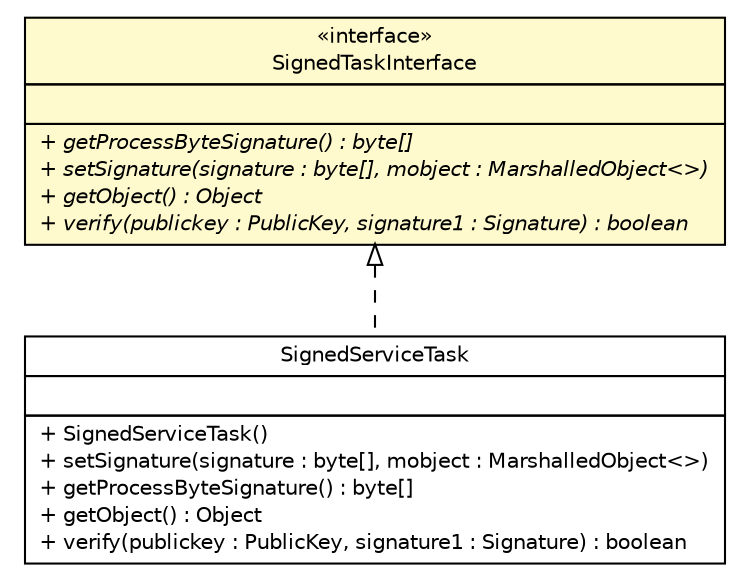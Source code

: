 #!/usr/local/bin/dot
#
# Class diagram 
# Generated by UMLGraph version R5_6 (http://www.umlgraph.org/)
#

digraph G {
	edge [fontname="Helvetica",fontsize=10,labelfontname="Helvetica",labelfontsize=10];
	node [fontname="Helvetica",fontsize=10,shape=plaintext];
	nodesep=0.25;
	ranksep=0.5;
	// sorcer.security.sign.SignedServiceTask
	c539157 [label=<<table title="sorcer.security.sign.SignedServiceTask" border="0" cellborder="1" cellspacing="0" cellpadding="2" port="p" href="./SignedServiceTask.html">
		<tr><td><table border="0" cellspacing="0" cellpadding="1">
<tr><td align="center" balign="center"> SignedServiceTask </td></tr>
		</table></td></tr>
		<tr><td><table border="0" cellspacing="0" cellpadding="1">
<tr><td align="left" balign="left">  </td></tr>
		</table></td></tr>
		<tr><td><table border="0" cellspacing="0" cellpadding="1">
<tr><td align="left" balign="left"> + SignedServiceTask() </td></tr>
<tr><td align="left" balign="left"> + setSignature(signature : byte[], mobject : MarshalledObject&lt;&gt;) </td></tr>
<tr><td align="left" balign="left"> + getProcessByteSignature() : byte[] </td></tr>
<tr><td align="left" balign="left"> + getObject() : Object </td></tr>
<tr><td align="left" balign="left"> + verify(publickey : PublicKey, signature1 : Signature) : boolean </td></tr>
		</table></td></tr>
		</table>>, URL="./SignedServiceTask.html", fontname="Helvetica", fontcolor="black", fontsize=10.0];
	// sorcer.security.sign.SignedTaskInterface
	c539158 [label=<<table title="sorcer.security.sign.SignedTaskInterface" border="0" cellborder="1" cellspacing="0" cellpadding="2" port="p" bgcolor="lemonChiffon" href="./SignedTaskInterface.html">
		<tr><td><table border="0" cellspacing="0" cellpadding="1">
<tr><td align="center" balign="center"> &#171;interface&#187; </td></tr>
<tr><td align="center" balign="center"> SignedTaskInterface </td></tr>
		</table></td></tr>
		<tr><td><table border="0" cellspacing="0" cellpadding="1">
<tr><td align="left" balign="left">  </td></tr>
		</table></td></tr>
		<tr><td><table border="0" cellspacing="0" cellpadding="1">
<tr><td align="left" balign="left"><font face="Helvetica-Oblique" point-size="10.0"> + getProcessByteSignature() : byte[] </font></td></tr>
<tr><td align="left" balign="left"><font face="Helvetica-Oblique" point-size="10.0"> + setSignature(signature : byte[], mobject : MarshalledObject&lt;&gt;) </font></td></tr>
<tr><td align="left" balign="left"><font face="Helvetica-Oblique" point-size="10.0"> + getObject() : Object </font></td></tr>
<tr><td align="left" balign="left"><font face="Helvetica-Oblique" point-size="10.0"> + verify(publickey : PublicKey, signature1 : Signature) : boolean </font></td></tr>
		</table></td></tr>
		</table>>, URL="./SignedTaskInterface.html", fontname="Helvetica", fontcolor="black", fontsize=10.0];
	//sorcer.security.sign.SignedServiceTask implements sorcer.security.sign.SignedTaskInterface
	c539158:p -> c539157:p [dir=back,arrowtail=empty,style=dashed];
}

